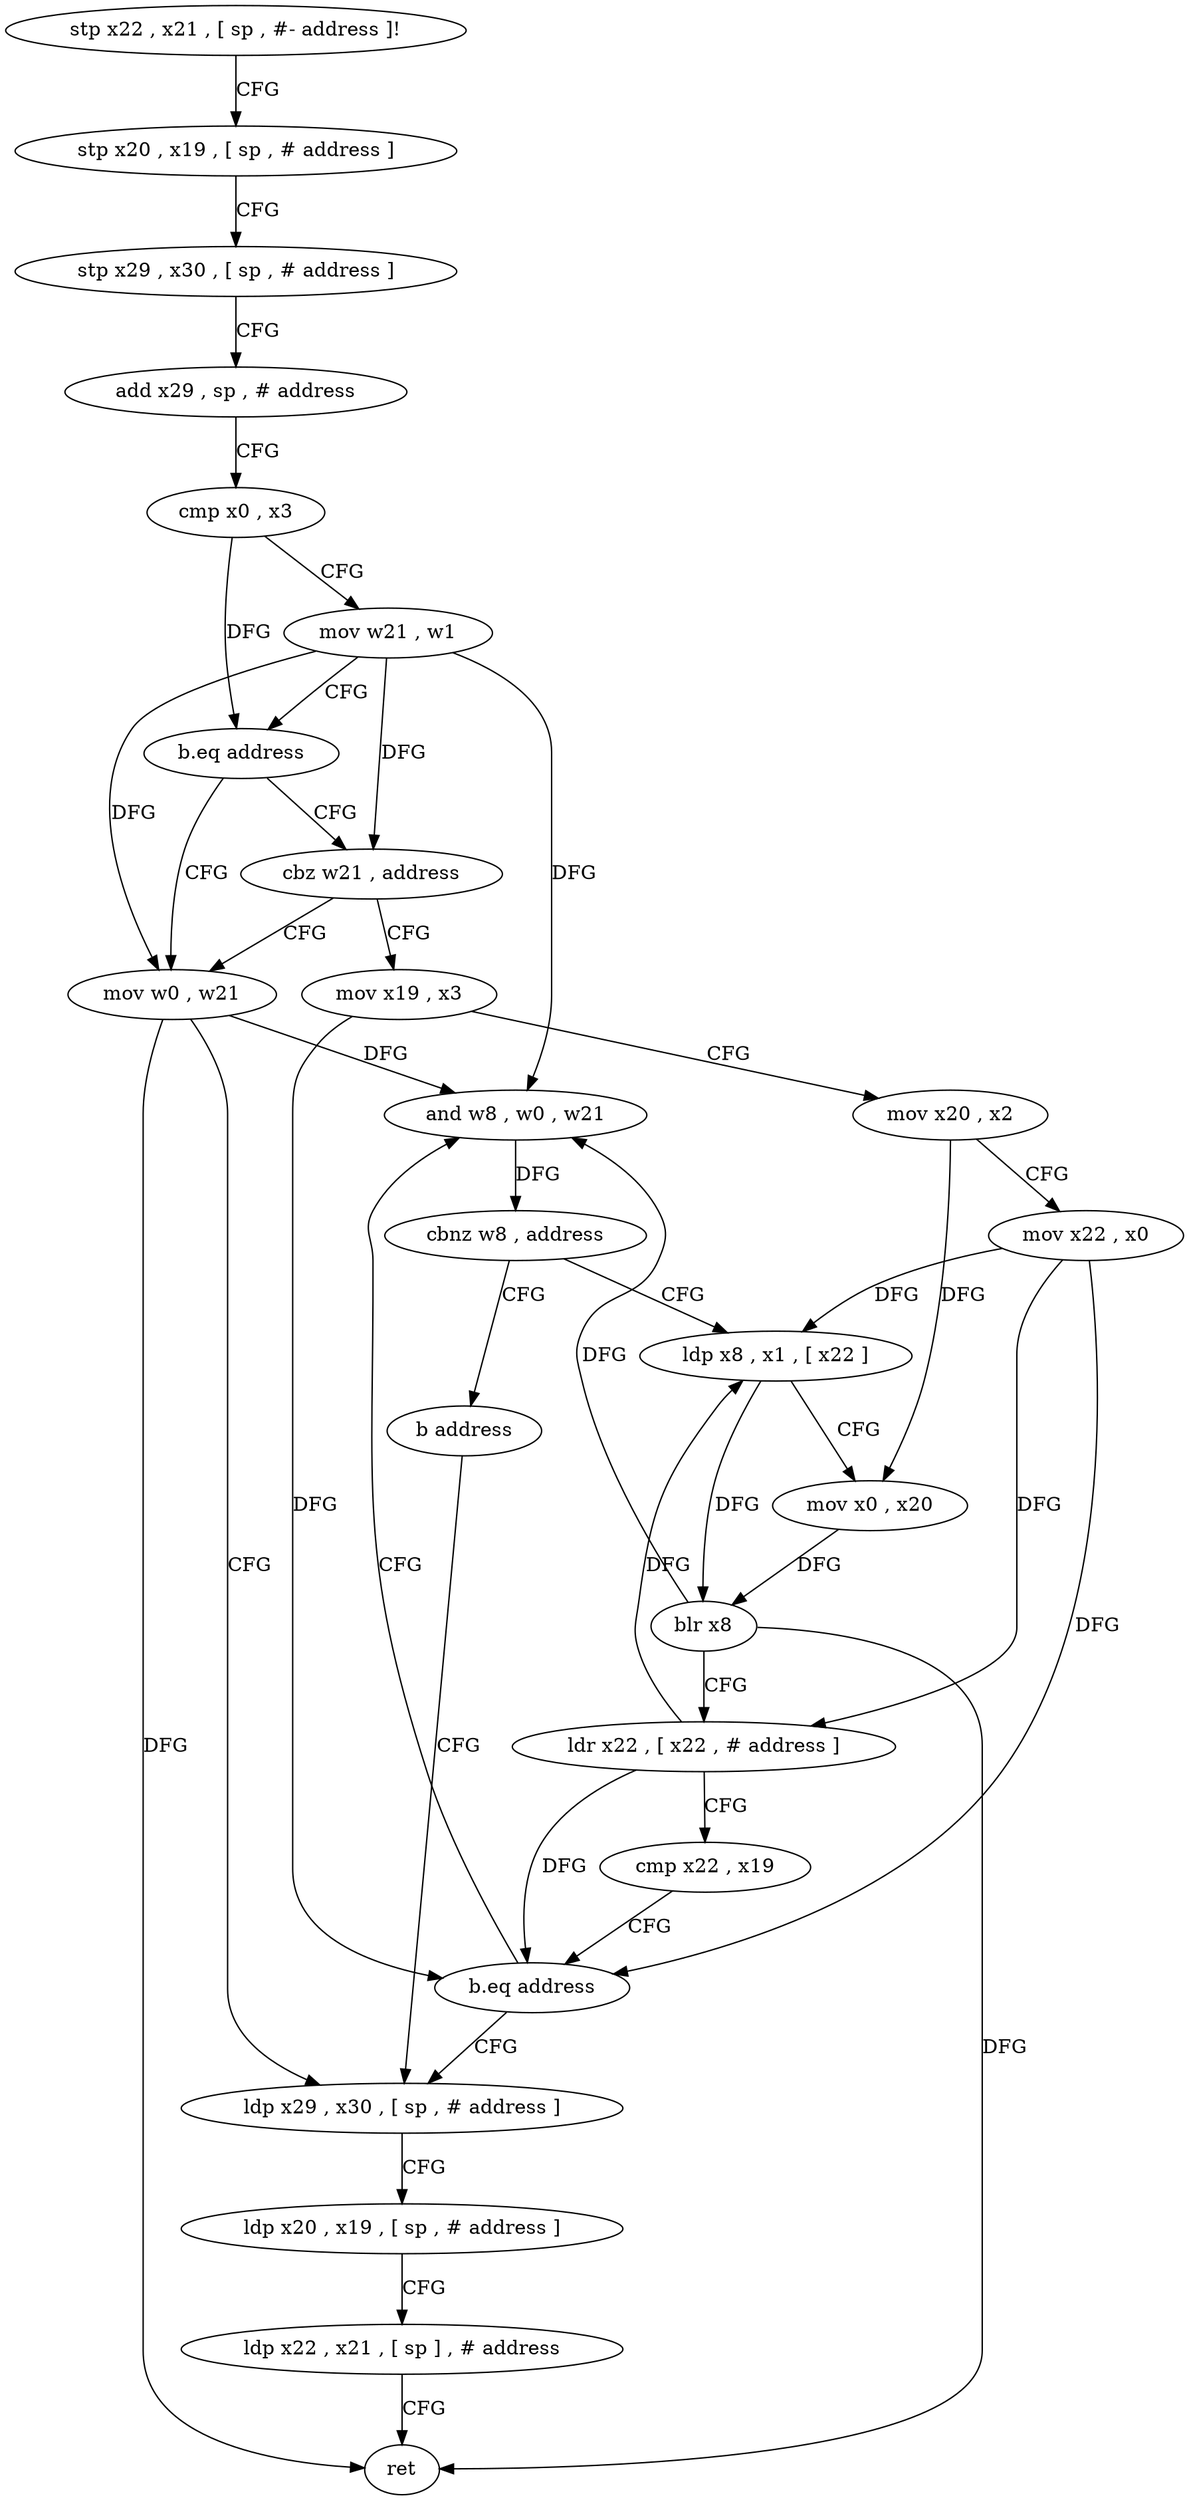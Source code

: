 digraph "func" {
"4212560" [label = "stp x22 , x21 , [ sp , #- address ]!" ]
"4212564" [label = "stp x20 , x19 , [ sp , # address ]" ]
"4212568" [label = "stp x29 , x30 , [ sp , # address ]" ]
"4212572" [label = "add x29 , sp , # address" ]
"4212576" [label = "cmp x0 , x3" ]
"4212580" [label = "mov w21 , w1" ]
"4212584" [label = "b.eq address" ]
"4212640" [label = "mov w0 , w21" ]
"4212588" [label = "cbz w21 , address" ]
"4212644" [label = "ldp x29 , x30 , [ sp , # address ]" ]
"4212592" [label = "mov x19 , x3" ]
"4212596" [label = "mov x20 , x2" ]
"4212600" [label = "mov x22 , x0" ]
"4212604" [label = "ldp x8 , x1 , [ x22 ]" ]
"4212648" [label = "ldp x20 , x19 , [ sp , # address ]" ]
"4212652" [label = "ldp x22 , x21 , [ sp ] , # address" ]
"4212656" [label = "ret" ]
"4212628" [label = "and w8 , w0 , w21" ]
"4212632" [label = "cbnz w8 , address" ]
"4212636" [label = "b address" ]
"4212608" [label = "mov x0 , x20" ]
"4212612" [label = "blr x8" ]
"4212616" [label = "ldr x22 , [ x22 , # address ]" ]
"4212620" [label = "cmp x22 , x19" ]
"4212624" [label = "b.eq address" ]
"4212560" -> "4212564" [ label = "CFG" ]
"4212564" -> "4212568" [ label = "CFG" ]
"4212568" -> "4212572" [ label = "CFG" ]
"4212572" -> "4212576" [ label = "CFG" ]
"4212576" -> "4212580" [ label = "CFG" ]
"4212576" -> "4212584" [ label = "DFG" ]
"4212580" -> "4212584" [ label = "CFG" ]
"4212580" -> "4212640" [ label = "DFG" ]
"4212580" -> "4212588" [ label = "DFG" ]
"4212580" -> "4212628" [ label = "DFG" ]
"4212584" -> "4212640" [ label = "CFG" ]
"4212584" -> "4212588" [ label = "CFG" ]
"4212640" -> "4212644" [ label = "CFG" ]
"4212640" -> "4212656" [ label = "DFG" ]
"4212640" -> "4212628" [ label = "DFG" ]
"4212588" -> "4212640" [ label = "CFG" ]
"4212588" -> "4212592" [ label = "CFG" ]
"4212644" -> "4212648" [ label = "CFG" ]
"4212592" -> "4212596" [ label = "CFG" ]
"4212592" -> "4212624" [ label = "DFG" ]
"4212596" -> "4212600" [ label = "CFG" ]
"4212596" -> "4212608" [ label = "DFG" ]
"4212600" -> "4212604" [ label = "DFG" ]
"4212600" -> "4212616" [ label = "DFG" ]
"4212600" -> "4212624" [ label = "DFG" ]
"4212604" -> "4212608" [ label = "CFG" ]
"4212604" -> "4212612" [ label = "DFG" ]
"4212648" -> "4212652" [ label = "CFG" ]
"4212652" -> "4212656" [ label = "CFG" ]
"4212628" -> "4212632" [ label = "DFG" ]
"4212632" -> "4212604" [ label = "CFG" ]
"4212632" -> "4212636" [ label = "CFG" ]
"4212636" -> "4212644" [ label = "CFG" ]
"4212608" -> "4212612" [ label = "DFG" ]
"4212612" -> "4212616" [ label = "CFG" ]
"4212612" -> "4212656" [ label = "DFG" ]
"4212612" -> "4212628" [ label = "DFG" ]
"4212616" -> "4212620" [ label = "CFG" ]
"4212616" -> "4212604" [ label = "DFG" ]
"4212616" -> "4212624" [ label = "DFG" ]
"4212620" -> "4212624" [ label = "CFG" ]
"4212624" -> "4212644" [ label = "CFG" ]
"4212624" -> "4212628" [ label = "CFG" ]
}
